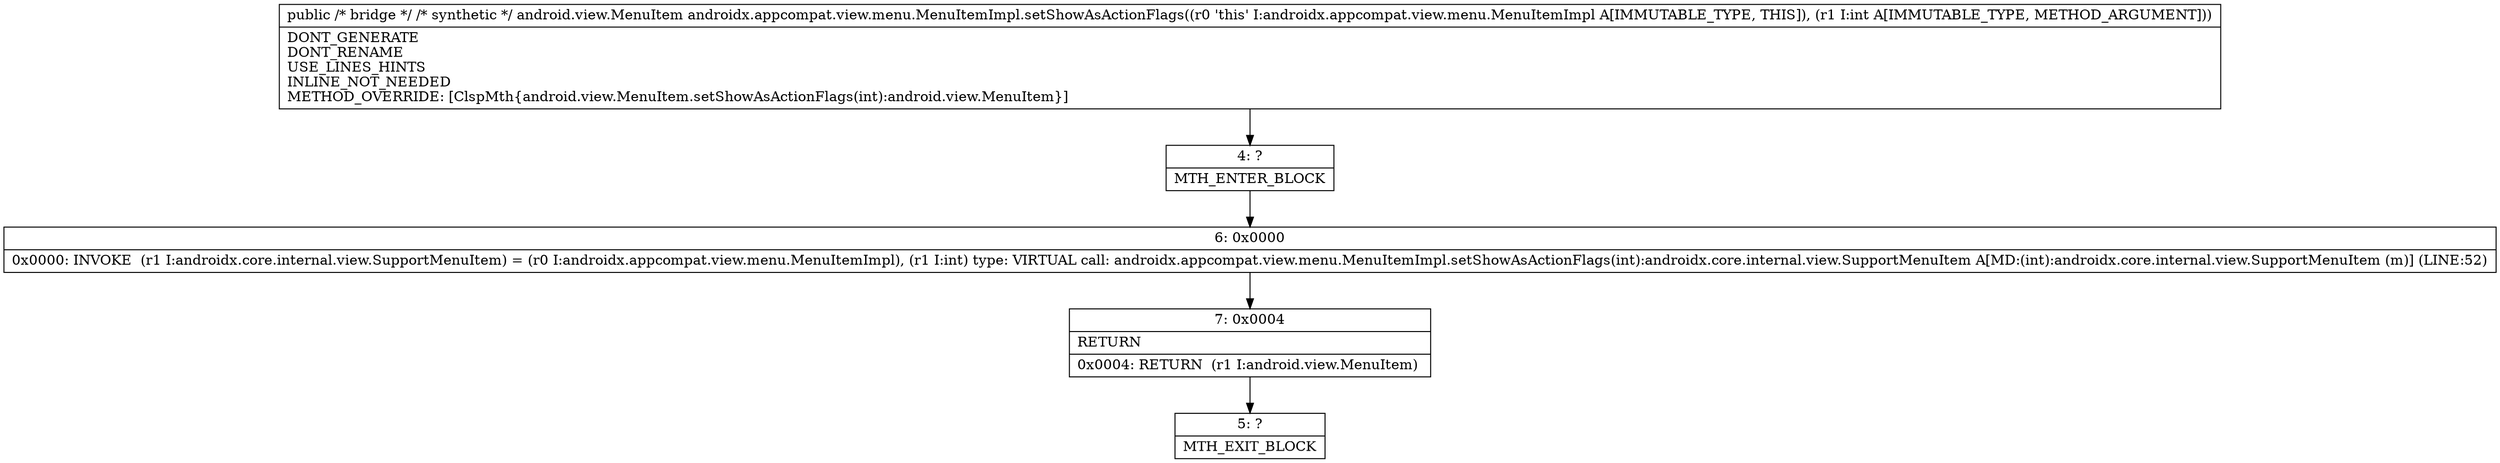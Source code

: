 digraph "CFG forandroidx.appcompat.view.menu.MenuItemImpl.setShowAsActionFlags(I)Landroid\/view\/MenuItem;" {
Node_4 [shape=record,label="{4\:\ ?|MTH_ENTER_BLOCK\l}"];
Node_6 [shape=record,label="{6\:\ 0x0000|0x0000: INVOKE  (r1 I:androidx.core.internal.view.SupportMenuItem) = (r0 I:androidx.appcompat.view.menu.MenuItemImpl), (r1 I:int) type: VIRTUAL call: androidx.appcompat.view.menu.MenuItemImpl.setShowAsActionFlags(int):androidx.core.internal.view.SupportMenuItem A[MD:(int):androidx.core.internal.view.SupportMenuItem (m)] (LINE:52)\l}"];
Node_7 [shape=record,label="{7\:\ 0x0004|RETURN\l|0x0004: RETURN  (r1 I:android.view.MenuItem) \l}"];
Node_5 [shape=record,label="{5\:\ ?|MTH_EXIT_BLOCK\l}"];
MethodNode[shape=record,label="{public \/* bridge *\/ \/* synthetic *\/ android.view.MenuItem androidx.appcompat.view.menu.MenuItemImpl.setShowAsActionFlags((r0 'this' I:androidx.appcompat.view.menu.MenuItemImpl A[IMMUTABLE_TYPE, THIS]), (r1 I:int A[IMMUTABLE_TYPE, METHOD_ARGUMENT]))  | DONT_GENERATE\lDONT_RENAME\lUSE_LINES_HINTS\lINLINE_NOT_NEEDED\lMETHOD_OVERRIDE: [ClspMth\{android.view.MenuItem.setShowAsActionFlags(int):android.view.MenuItem\}]\l}"];
MethodNode -> Node_4;Node_4 -> Node_6;
Node_6 -> Node_7;
Node_7 -> Node_5;
}

